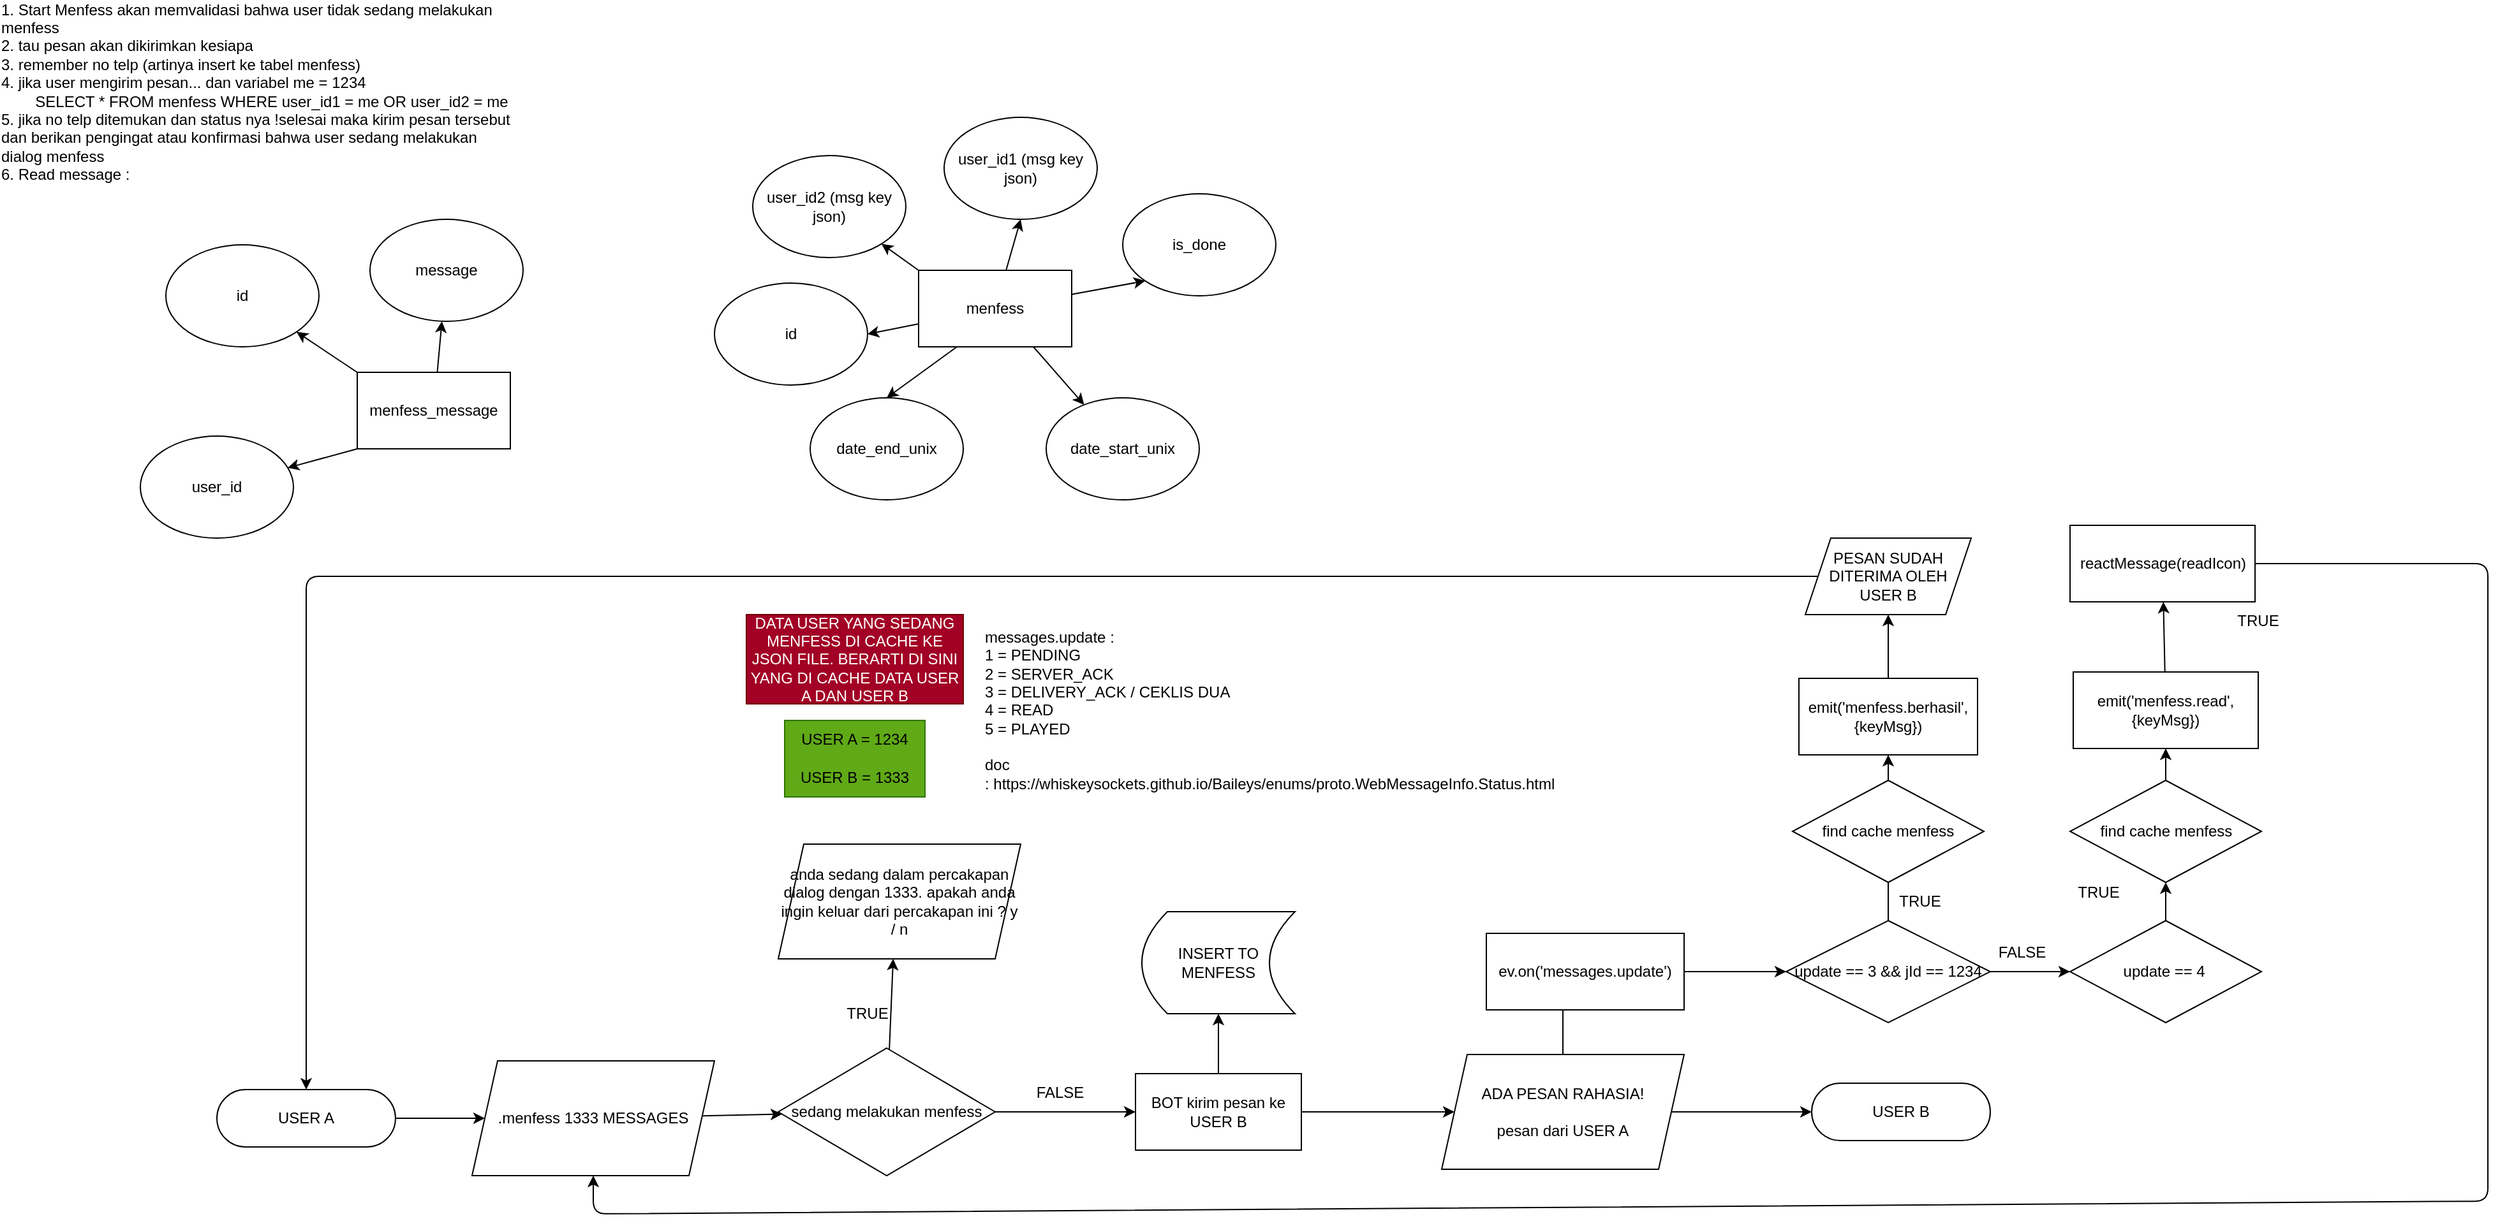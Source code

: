 <mxfile>
    <diagram id="wZ84RXo-G2QEInnGXPtj" name="Page-1">
        <mxGraphModel dx="1683" dy="410" grid="1" gridSize="10" guides="1" tooltips="1" connect="1" arrows="1" fold="1" page="1" pageScale="1" pageWidth="850" pageHeight="1100" math="0" shadow="0">
            <root>
                <mxCell id="0"/>
                <mxCell id="1" parent="0"/>
                <mxCell id="8" style="edgeStyle=none;html=1;exitX=0;exitY=0;exitDx=0;exitDy=0;" parent="1" source="2" target="7" edge="1">
                    <mxGeometry relative="1" as="geometry"/>
                </mxCell>
                <mxCell id="9" style="edgeStyle=none;html=1;entryX=0.5;entryY=1;entryDx=0;entryDy=0;" parent="1" source="2" target="4" edge="1">
                    <mxGeometry relative="1" as="geometry"/>
                </mxCell>
                <mxCell id="10" style="edgeStyle=none;html=1;entryX=0;entryY=1;entryDx=0;entryDy=0;" parent="1" source="2" target="5" edge="1">
                    <mxGeometry relative="1" as="geometry"/>
                </mxCell>
                <mxCell id="11" style="edgeStyle=none;html=1;exitX=0.75;exitY=1;exitDx=0;exitDy=0;" parent="1" source="2" target="6" edge="1">
                    <mxGeometry relative="1" as="geometry"/>
                </mxCell>
                <mxCell id="13" style="edgeStyle=none;html=1;exitX=0.25;exitY=1;exitDx=0;exitDy=0;entryX=0.5;entryY=0;entryDx=0;entryDy=0;" parent="1" source="2" target="12" edge="1">
                    <mxGeometry relative="1" as="geometry"/>
                </mxCell>
                <mxCell id="18" style="edgeStyle=none;html=1;entryX=1;entryY=0.5;entryDx=0;entryDy=0;" parent="1" source="2" target="17" edge="1">
                    <mxGeometry relative="1" as="geometry"/>
                </mxCell>
                <mxCell id="2" value="menfess" style="rounded=0;whiteSpace=wrap;html=1;" parent="1" vertex="1">
                    <mxGeometry x="390" y="250" width="120" height="60" as="geometry"/>
                </mxCell>
                <mxCell id="4" value="user_id1 (msg key json)" style="ellipse;whiteSpace=wrap;html=1;" parent="1" vertex="1">
                    <mxGeometry x="410" y="130" width="120" height="80" as="geometry"/>
                </mxCell>
                <mxCell id="5" value="is_done" style="ellipse;whiteSpace=wrap;html=1;" parent="1" vertex="1">
                    <mxGeometry x="550" y="190" width="120" height="80" as="geometry"/>
                </mxCell>
                <mxCell id="6" value="date_start_unix" style="ellipse;whiteSpace=wrap;html=1;" parent="1" vertex="1">
                    <mxGeometry x="490" y="350" width="120" height="80" as="geometry"/>
                </mxCell>
                <mxCell id="7" value="user_id2 (msg key json)" style="ellipse;whiteSpace=wrap;html=1;" parent="1" vertex="1">
                    <mxGeometry x="260" y="160" width="120" height="80" as="geometry"/>
                </mxCell>
                <mxCell id="12" value="date_end_unix" style="ellipse;whiteSpace=wrap;html=1;" parent="1" vertex="1">
                    <mxGeometry x="305" y="350" width="120" height="80" as="geometry"/>
                </mxCell>
                <mxCell id="16" style="edgeStyle=none;html=1;" parent="1" source="14" target="15" edge="1">
                    <mxGeometry relative="1" as="geometry"/>
                </mxCell>
                <mxCell id="20" style="edgeStyle=none;html=1;exitX=0;exitY=0;exitDx=0;exitDy=0;" parent="1" source="14" target="19" edge="1">
                    <mxGeometry relative="1" as="geometry"/>
                </mxCell>
                <mxCell id="22" style="edgeStyle=none;html=1;exitX=0;exitY=1;exitDx=0;exitDy=0;" parent="1" source="14" target="21" edge="1">
                    <mxGeometry relative="1" as="geometry"/>
                </mxCell>
                <mxCell id="14" value="menfess_message" style="rounded=0;whiteSpace=wrap;html=1;" parent="1" vertex="1">
                    <mxGeometry x="-50" y="330" width="120" height="60" as="geometry"/>
                </mxCell>
                <mxCell id="15" value="message" style="ellipse;whiteSpace=wrap;html=1;" parent="1" vertex="1">
                    <mxGeometry x="-40" y="210" width="120" height="80" as="geometry"/>
                </mxCell>
                <mxCell id="17" value="id" style="ellipse;whiteSpace=wrap;html=1;" parent="1" vertex="1">
                    <mxGeometry x="230" y="260" width="120" height="80" as="geometry"/>
                </mxCell>
                <mxCell id="19" value="id" style="ellipse;whiteSpace=wrap;html=1;" parent="1" vertex="1">
                    <mxGeometry x="-200" y="230" width="120" height="80" as="geometry"/>
                </mxCell>
                <mxCell id="21" value="user_id" style="ellipse;whiteSpace=wrap;html=1;" parent="1" vertex="1">
                    <mxGeometry x="-220" y="380" width="120" height="80" as="geometry"/>
                </mxCell>
                <mxCell id="23" value="&lt;div style=&quot;text-align: left;&quot;&gt;&lt;span style=&quot;background-color: initial;&quot;&gt;1. Start Menfess akan memvalidasi bahwa user tidak sedang melakukan menfess&lt;/span&gt;&lt;/div&gt;&lt;div style=&quot;text-align: left;&quot;&gt;&lt;span style=&quot;background-color: initial;&quot;&gt;2. tau pesan akan dikirimkan kesiapa&lt;/span&gt;&lt;/div&gt;&lt;div style=&quot;text-align: left;&quot;&gt;&lt;span style=&quot;background-color: initial;&quot;&gt;3. remember no telp (artinya insert ke tabel menfess)&lt;/span&gt;&lt;/div&gt;&lt;div style=&quot;text-align: left;&quot;&gt;&lt;span style=&quot;background-color: initial;&quot;&gt;4. jika user mengirim pesan... dan variabel me = 1234&amp;nbsp;&lt;/span&gt;&lt;/div&gt;&lt;div style=&quot;text-align: left;&quot;&gt;&lt;span style=&quot;background-color: initial;&quot;&gt;&lt;span style=&quot;white-space: pre;&quot;&gt;&#9;&lt;/span&gt;SELECT * FROM menfess WHERE user_id1 = me OR user_id2 = me&lt;br&gt;&lt;/span&gt;&lt;/div&gt;&lt;div style=&quot;text-align: left;&quot;&gt;&lt;span style=&quot;background-color: initial;&quot;&gt;5. jika no telp ditemukan dan status nya !selesai maka kirim pesan tersebut dan berikan pengingat atau konfirmasi bahwa user sedang melakukan dialog menfess&lt;/span&gt;&lt;/div&gt;&lt;div style=&quot;text-align: left;&quot;&gt;&lt;span style=&quot;background-color: initial;&quot;&gt;6. Read message :&amp;nbsp;&lt;/span&gt;&lt;span style=&quot;background-color: initial;&quot;&gt;&amp;nbsp;&lt;/span&gt;&lt;/div&gt;" style="text;html=1;strokeColor=none;fillColor=none;align=center;verticalAlign=middle;whiteSpace=wrap;rounded=0;" parent="1" vertex="1">
                    <mxGeometry x="-330" y="40" width="410" height="140" as="geometry"/>
                </mxCell>
                <mxCell id="32" style="edgeStyle=none;html=1;" parent="1" source="24" target="31" edge="1">
                    <mxGeometry relative="1" as="geometry"/>
                </mxCell>
                <mxCell id="24" value=".menfess 1333 MESSAGES" style="shape=parallelogram;perimeter=parallelogramPerimeter;whiteSpace=wrap;html=1;fixedSize=1;" parent="1" vertex="1">
                    <mxGeometry x="40" y="870" width="190" height="90" as="geometry"/>
                </mxCell>
                <mxCell id="40" value="" style="edgeStyle=none;html=1;" parent="1" source="25" target="38" edge="1">
                    <mxGeometry relative="1" as="geometry"/>
                </mxCell>
                <mxCell id="42" style="edgeStyle=none;html=1;" parent="1" source="25" target="41" edge="1">
                    <mxGeometry relative="1" as="geometry"/>
                </mxCell>
                <mxCell id="25" value="BOT kirim pesan ke USER B" style="rounded=0;whiteSpace=wrap;html=1;" parent="1" vertex="1">
                    <mxGeometry x="560" y="880" width="130" height="60" as="geometry"/>
                </mxCell>
                <mxCell id="30" style="edgeStyle=none;html=1;" parent="1" source="29" target="24" edge="1">
                    <mxGeometry relative="1" as="geometry"/>
                </mxCell>
                <mxCell id="29" value="USER A" style="rounded=1;whiteSpace=wrap;html=1;arcSize=50;" parent="1" vertex="1">
                    <mxGeometry x="-160" y="892.5" width="140" height="45" as="geometry"/>
                </mxCell>
                <mxCell id="34" style="edgeStyle=none;html=1;entryX=0.474;entryY=1;entryDx=0;entryDy=0;entryPerimeter=0;" parent="1" source="31" target="33" edge="1">
                    <mxGeometry relative="1" as="geometry"/>
                </mxCell>
                <mxCell id="36" style="edgeStyle=none;html=1;" parent="1" source="31" target="25" edge="1">
                    <mxGeometry relative="1" as="geometry"/>
                </mxCell>
                <mxCell id="31" value="sedang melakukan menfess" style="rhombus;whiteSpace=wrap;html=1;" parent="1" vertex="1">
                    <mxGeometry x="280" y="860" width="170" height="100" as="geometry"/>
                </mxCell>
                <mxCell id="33" value="anda sedang dalam percakapan&lt;br&gt;dialog dengan 1333. apakah anda ingin keluar dari percakapan ini ? y / n" style="shape=parallelogram;perimeter=parallelogramPerimeter;whiteSpace=wrap;html=1;fixedSize=1;" parent="1" vertex="1">
                    <mxGeometry x="280" y="700" width="190" height="90" as="geometry"/>
                </mxCell>
                <mxCell id="35" value="TRUE" style="text;html=1;strokeColor=none;fillColor=none;align=center;verticalAlign=middle;whiteSpace=wrap;rounded=0;" parent="1" vertex="1">
                    <mxGeometry x="320" y="818" width="60" height="30" as="geometry"/>
                </mxCell>
                <mxCell id="37" value="FALSE" style="text;html=1;strokeColor=none;fillColor=none;align=center;verticalAlign=middle;whiteSpace=wrap;rounded=0;" parent="1" vertex="1">
                    <mxGeometry x="471" y="880" width="60" height="30" as="geometry"/>
                </mxCell>
                <mxCell id="38" value="INSERT TO MENFESS" style="shape=dataStorage;whiteSpace=wrap;html=1;fixedSize=1;" parent="1" vertex="1">
                    <mxGeometry x="565" y="753" width="120" height="80" as="geometry"/>
                </mxCell>
                <mxCell id="44" style="edgeStyle=none;html=1;" parent="1" source="41" target="43" edge="1">
                    <mxGeometry relative="1" as="geometry"/>
                </mxCell>
                <mxCell id="47" style="edgeStyle=none;html=1;" parent="1" source="41" edge="1">
                    <mxGeometry relative="1" as="geometry">
                        <mxPoint x="895" y="800" as="targetPoint"/>
                    </mxGeometry>
                </mxCell>
                <mxCell id="41" value="ADA PESAN RAHASIA!&lt;br&gt;&lt;br&gt;pesan dari USER A" style="shape=parallelogram;perimeter=parallelogramPerimeter;whiteSpace=wrap;html=1;fixedSize=1;" parent="1" vertex="1">
                    <mxGeometry x="800" y="865" width="190" height="90" as="geometry"/>
                </mxCell>
                <mxCell id="43" value="USER B" style="rounded=1;whiteSpace=wrap;html=1;arcSize=50;" parent="1" vertex="1">
                    <mxGeometry x="1090" y="887.5" width="140" height="45" as="geometry"/>
                </mxCell>
                <mxCell id="54" value="" style="edgeStyle=none;html=1;" parent="1" source="48" target="53" edge="1">
                    <mxGeometry relative="1" as="geometry"/>
                </mxCell>
                <mxCell id="48" value="ev.on('messages.update')" style="rounded=0;whiteSpace=wrap;html=1;" parent="1" vertex="1">
                    <mxGeometry x="835" y="770" width="155" height="60" as="geometry"/>
                </mxCell>
                <mxCell id="96" style="edgeStyle=none;html=1;" edge="1" parent="1" source="50" target="86">
                    <mxGeometry relative="1" as="geometry"/>
                </mxCell>
                <mxCell id="50" value="emit('menfess.read', {keyMsg})" style="rounded=0;whiteSpace=wrap;html=1;" parent="1" vertex="1">
                    <mxGeometry x="1295" y="565" width="145" height="60" as="geometry"/>
                </mxCell>
                <mxCell id="52" value="messages.update :&lt;br&gt;1 = PENDING&lt;br&gt;2 = SERVER_ACK&lt;br&gt;3 = DELIVERY_ACK / CEKLIS DUA&lt;br&gt;4 = READ&lt;br&gt;5 = PLAYED&lt;br&gt;&lt;br&gt;doc :&amp;nbsp;https://whiskeysockets.github.io/Baileys/enums/proto.WebMessageInfo.Status.html&amp;nbsp;" style="text;html=1;strokeColor=none;fillColor=none;align=left;verticalAlign=middle;whiteSpace=wrap;rounded=0;" parent="1" vertex="1">
                    <mxGeometry x="440" y="560" width="380" height="70" as="geometry"/>
                </mxCell>
                <mxCell id="62" style="edgeStyle=none;html=1;startArrow=none;" parent="1" source="75" target="61" edge="1">
                    <mxGeometry relative="1" as="geometry"/>
                </mxCell>
                <mxCell id="77" style="edgeStyle=none;html=1;fontFamily=Helvetica;fontSize=12;fontColor=default;" parent="1" source="53" target="58" edge="1">
                    <mxGeometry relative="1" as="geometry"/>
                </mxCell>
                <mxCell id="53" value="update == 3 &amp;amp;&amp;amp; jId == 1234" style="rhombus;whiteSpace=wrap;html=1;rounded=0;" parent="1" vertex="1">
                    <mxGeometry x="1070" y="760" width="160" height="80" as="geometry"/>
                </mxCell>
                <mxCell id="56" value="TRUE" style="text;html=1;strokeColor=none;fillColor=none;align=center;verticalAlign=middle;whiteSpace=wrap;rounded=0;" parent="1" vertex="1">
                    <mxGeometry x="1145" y="730" width="60" height="30" as="geometry"/>
                </mxCell>
                <mxCell id="94" style="edgeStyle=none;html=1;" edge="1" parent="1" source="58" target="84">
                    <mxGeometry relative="1" as="geometry"/>
                </mxCell>
                <mxCell id="58" value="update == 4&amp;nbsp;" style="rhombus;whiteSpace=wrap;html=1;rounded=0;" parent="1" vertex="1">
                    <mxGeometry x="1292.5" y="760" width="150" height="80" as="geometry"/>
                </mxCell>
                <mxCell id="68" style="edgeStyle=none;html=1;entryX=0.5;entryY=1;entryDx=0;entryDy=0;" parent="1" source="61" target="66" edge="1">
                    <mxGeometry relative="1" as="geometry"/>
                </mxCell>
                <mxCell id="61" value="emit('menfess.berhasil', {keyMsg})" style="rounded=0;whiteSpace=wrap;html=1;" parent="1" vertex="1">
                    <mxGeometry x="1080" y="570" width="140" height="60" as="geometry"/>
                </mxCell>
                <mxCell id="69" style="edgeStyle=none;html=1;entryX=0.5;entryY=0;entryDx=0;entryDy=0;" parent="1" source="66" target="29" edge="1">
                    <mxGeometry relative="1" as="geometry">
                        <Array as="points">
                            <mxPoint x="-90" y="490"/>
                        </Array>
                    </mxGeometry>
                </mxCell>
                <mxCell id="66" value="PESAN SUDAH DITERIMA OLEH USER B" style="shape=parallelogram;perimeter=parallelogramPerimeter;whiteSpace=wrap;html=1;fixedSize=1;" parent="1" vertex="1">
                    <mxGeometry x="1085" y="460" width="130" height="60" as="geometry"/>
                </mxCell>
                <mxCell id="71" style="edgeStyle=none;html=1;exitX=0.5;exitY=1;exitDx=0;exitDy=0;fontFamily=Helvetica;fontSize=12;fontColor=default;" parent="1" source="70" edge="1">
                    <mxGeometry relative="1" as="geometry">
                        <mxPoint x="344.882" y="580" as="targetPoint"/>
                    </mxGeometry>
                </mxCell>
                <mxCell id="70" value="DATA USER YANG SEDANG MENFESS DI CACHE KE JSON FILE. BERARTI DI SINI YANG DI CACHE DATA USER A DAN USER B" style="text;html=1;strokeColor=#6F0000;fillColor=#a20025;align=center;verticalAlign=middle;whiteSpace=wrap;rounded=0;fontColor=#ffffff;" parent="1" vertex="1">
                    <mxGeometry x="255" y="520" width="170" height="70" as="geometry"/>
                </mxCell>
                <mxCell id="72" value="" style="group;fillColor=#60a917;fontColor=#ffffff;strokeColor=#2D7600;" parent="1" vertex="1" connectable="0">
                    <mxGeometry x="285" y="603" width="110" height="60" as="geometry"/>
                </mxCell>
                <mxCell id="26" value="USER A = 1234" style="text;html=1;strokeColor=none;fillColor=none;align=center;verticalAlign=middle;whiteSpace=wrap;rounded=0;" parent="72" vertex="1">
                    <mxGeometry width="110" height="30" as="geometry"/>
                </mxCell>
                <mxCell id="27" value="USER B = 1333" style="text;html=1;strokeColor=none;fillColor=none;align=center;verticalAlign=middle;whiteSpace=wrap;rounded=0;" parent="72" vertex="1">
                    <mxGeometry y="30" width="110" height="30" as="geometry"/>
                </mxCell>
                <mxCell id="78" value="FALSE" style="text;html=1;strokeColor=none;fillColor=none;align=center;verticalAlign=middle;whiteSpace=wrap;rounded=0;" parent="1" vertex="1">
                    <mxGeometry x="1225" y="770" width="60" height="30" as="geometry"/>
                </mxCell>
                <mxCell id="82" value="TRUE" style="text;html=1;strokeColor=none;fillColor=none;align=center;verticalAlign=middle;whiteSpace=wrap;rounded=0;" parent="1" vertex="1">
                    <mxGeometry x="1285" y="723" width="60" height="30" as="geometry"/>
                </mxCell>
                <mxCell id="95" style="edgeStyle=none;html=1;exitX=0.5;exitY=0;exitDx=0;exitDy=0;entryX=0.5;entryY=1;entryDx=0;entryDy=0;" edge="1" parent="1" source="84" target="50">
                    <mxGeometry relative="1" as="geometry"/>
                </mxCell>
                <mxCell id="84" value="find cache menfess" style="rhombus;whiteSpace=wrap;html=1;rounded=0;" parent="1" vertex="1">
                    <mxGeometry x="1292.5" y="650" width="150" height="80" as="geometry"/>
                </mxCell>
                <mxCell id="89" style="edgeStyle=none;html=1;entryX=0.5;entryY=1;entryDx=0;entryDy=0;fontFamily=Helvetica;fontSize=12;fontColor=default;" parent="1" source="86" target="24" edge="1">
                    <mxGeometry relative="1" as="geometry">
                        <Array as="points">
                            <mxPoint x="1620" y="480"/>
                            <mxPoint x="1620" y="980"/>
                            <mxPoint x="135" y="990"/>
                        </Array>
                    </mxGeometry>
                </mxCell>
                <mxCell id="86" value="reactMessage(readIcon)" style="rounded=0;whiteSpace=wrap;html=1;" parent="1" vertex="1">
                    <mxGeometry x="1292.5" y="450" width="145" height="60" as="geometry"/>
                </mxCell>
                <mxCell id="92" value="" style="edgeStyle=none;html=1;" edge="1" parent="1" source="90" target="86">
                    <mxGeometry relative="1" as="geometry"/>
                </mxCell>
                <mxCell id="93" value="" style="edgeStyle=none;html=1;" edge="1" parent="1" source="90" target="86">
                    <mxGeometry relative="1" as="geometry"/>
                </mxCell>
                <mxCell id="90" value="TRUE" style="text;html=1;strokeColor=none;fillColor=none;align=center;verticalAlign=middle;whiteSpace=wrap;rounded=0;" parent="1" vertex="1">
                    <mxGeometry x="1410" y="510" width="60" height="30" as="geometry"/>
                </mxCell>
                <mxCell id="91" value="" style="edgeStyle=none;html=1;endArrow=none;" edge="1" parent="1" source="53" target="75">
                    <mxGeometry relative="1" as="geometry">
                        <mxPoint x="1150" y="760" as="sourcePoint"/>
                        <mxPoint x="1150" y="630" as="targetPoint"/>
                    </mxGeometry>
                </mxCell>
                <mxCell id="75" value="find cache menfess" style="rhombus;whiteSpace=wrap;html=1;rounded=0;" parent="1" vertex="1">
                    <mxGeometry x="1075" y="650" width="150" height="80" as="geometry"/>
                </mxCell>
            </root>
        </mxGraphModel>
    </diagram>
</mxfile>